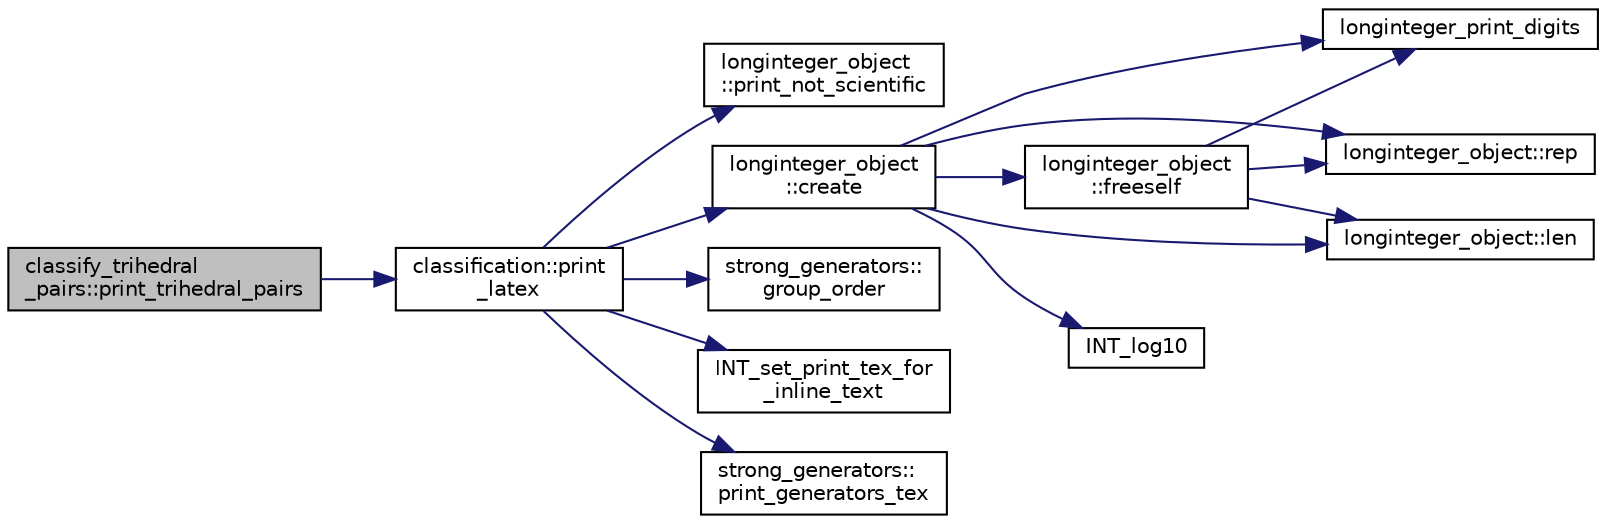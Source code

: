 digraph "classify_trihedral_pairs::print_trihedral_pairs"
{
  edge [fontname="Helvetica",fontsize="10",labelfontname="Helvetica",labelfontsize="10"];
  node [fontname="Helvetica",fontsize="10",shape=record];
  rankdir="LR";
  Node2242 [label="classify_trihedral\l_pairs::print_trihedral_pairs",height=0.2,width=0.4,color="black", fillcolor="grey75", style="filled", fontcolor="black"];
  Node2242 -> Node2243 [color="midnightblue",fontsize="10",style="solid",fontname="Helvetica"];
  Node2243 [label="classification::print\l_latex",height=0.2,width=0.4,color="black", fillcolor="white", style="filled",URL="$d0/dff/classclassification.html#a593bfd98080643dfa0d3dc4893f2d7e3"];
  Node2243 -> Node2244 [color="midnightblue",fontsize="10",style="solid",fontname="Helvetica"];
  Node2244 [label="longinteger_object\l::print_not_scientific",height=0.2,width=0.4,color="black", fillcolor="white", style="filled",URL="$dd/d7e/classlonginteger__object.html#ab80ea5c103cf97de662da3f1c79b2dd4"];
  Node2243 -> Node2245 [color="midnightblue",fontsize="10",style="solid",fontname="Helvetica"];
  Node2245 [label="longinteger_object\l::create",height=0.2,width=0.4,color="black", fillcolor="white", style="filled",URL="$dd/d7e/classlonginteger__object.html#a95d2eebc60849c3963a49298b1f498c2"];
  Node2245 -> Node2246 [color="midnightblue",fontsize="10",style="solid",fontname="Helvetica"];
  Node2246 [label="longinteger_object\l::freeself",height=0.2,width=0.4,color="black", fillcolor="white", style="filled",URL="$dd/d7e/classlonginteger__object.html#a06450f8c4795d81da6d680830ef958a1"];
  Node2246 -> Node2247 [color="midnightblue",fontsize="10",style="solid",fontname="Helvetica"];
  Node2247 [label="longinteger_print_digits",height=0.2,width=0.4,color="black", fillcolor="white", style="filled",URL="$de/dc5/algebra__and__number__theory_8h.html#ac2bac7b12f5b6440b8dad275cd7a157d"];
  Node2246 -> Node2248 [color="midnightblue",fontsize="10",style="solid",fontname="Helvetica"];
  Node2248 [label="longinteger_object::rep",height=0.2,width=0.4,color="black", fillcolor="white", style="filled",URL="$dd/d7e/classlonginteger__object.html#a3ecaf12738cc721d281c416503f241e2"];
  Node2246 -> Node2249 [color="midnightblue",fontsize="10",style="solid",fontname="Helvetica"];
  Node2249 [label="longinteger_object::len",height=0.2,width=0.4,color="black", fillcolor="white", style="filled",URL="$dd/d7e/classlonginteger__object.html#a0bfeae35be8a6fd44ed7f76413596ab1"];
  Node2245 -> Node2250 [color="midnightblue",fontsize="10",style="solid",fontname="Helvetica"];
  Node2250 [label="INT_log10",height=0.2,width=0.4,color="black", fillcolor="white", style="filled",URL="$de/dc5/algebra__and__number__theory_8h.html#a98bc0a6c562370a355165d2538dac250"];
  Node2245 -> Node2247 [color="midnightblue",fontsize="10",style="solid",fontname="Helvetica"];
  Node2245 -> Node2248 [color="midnightblue",fontsize="10",style="solid",fontname="Helvetica"];
  Node2245 -> Node2249 [color="midnightblue",fontsize="10",style="solid",fontname="Helvetica"];
  Node2243 -> Node2251 [color="midnightblue",fontsize="10",style="solid",fontname="Helvetica"];
  Node2251 [label="strong_generators::\lgroup_order",height=0.2,width=0.4,color="black", fillcolor="white", style="filled",URL="$dc/d09/classstrong__generators.html#a91f453c2bfd6502b96f4b4eed16beb20"];
  Node2243 -> Node2252 [color="midnightblue",fontsize="10",style="solid",fontname="Helvetica"];
  Node2252 [label="INT_set_print_tex_for\l_inline_text",height=0.2,width=0.4,color="black", fillcolor="white", style="filled",URL="$d5/db4/io__and__os_8h.html#a62f32a6d98d6c04e4073ba362867fe52"];
  Node2243 -> Node2253 [color="midnightblue",fontsize="10",style="solid",fontname="Helvetica"];
  Node2253 [label="strong_generators::\lprint_generators_tex",height=0.2,width=0.4,color="black", fillcolor="white", style="filled",URL="$dc/d09/classstrong__generators.html#a5ec5e1048119097985c01a56f427d873"];
}
